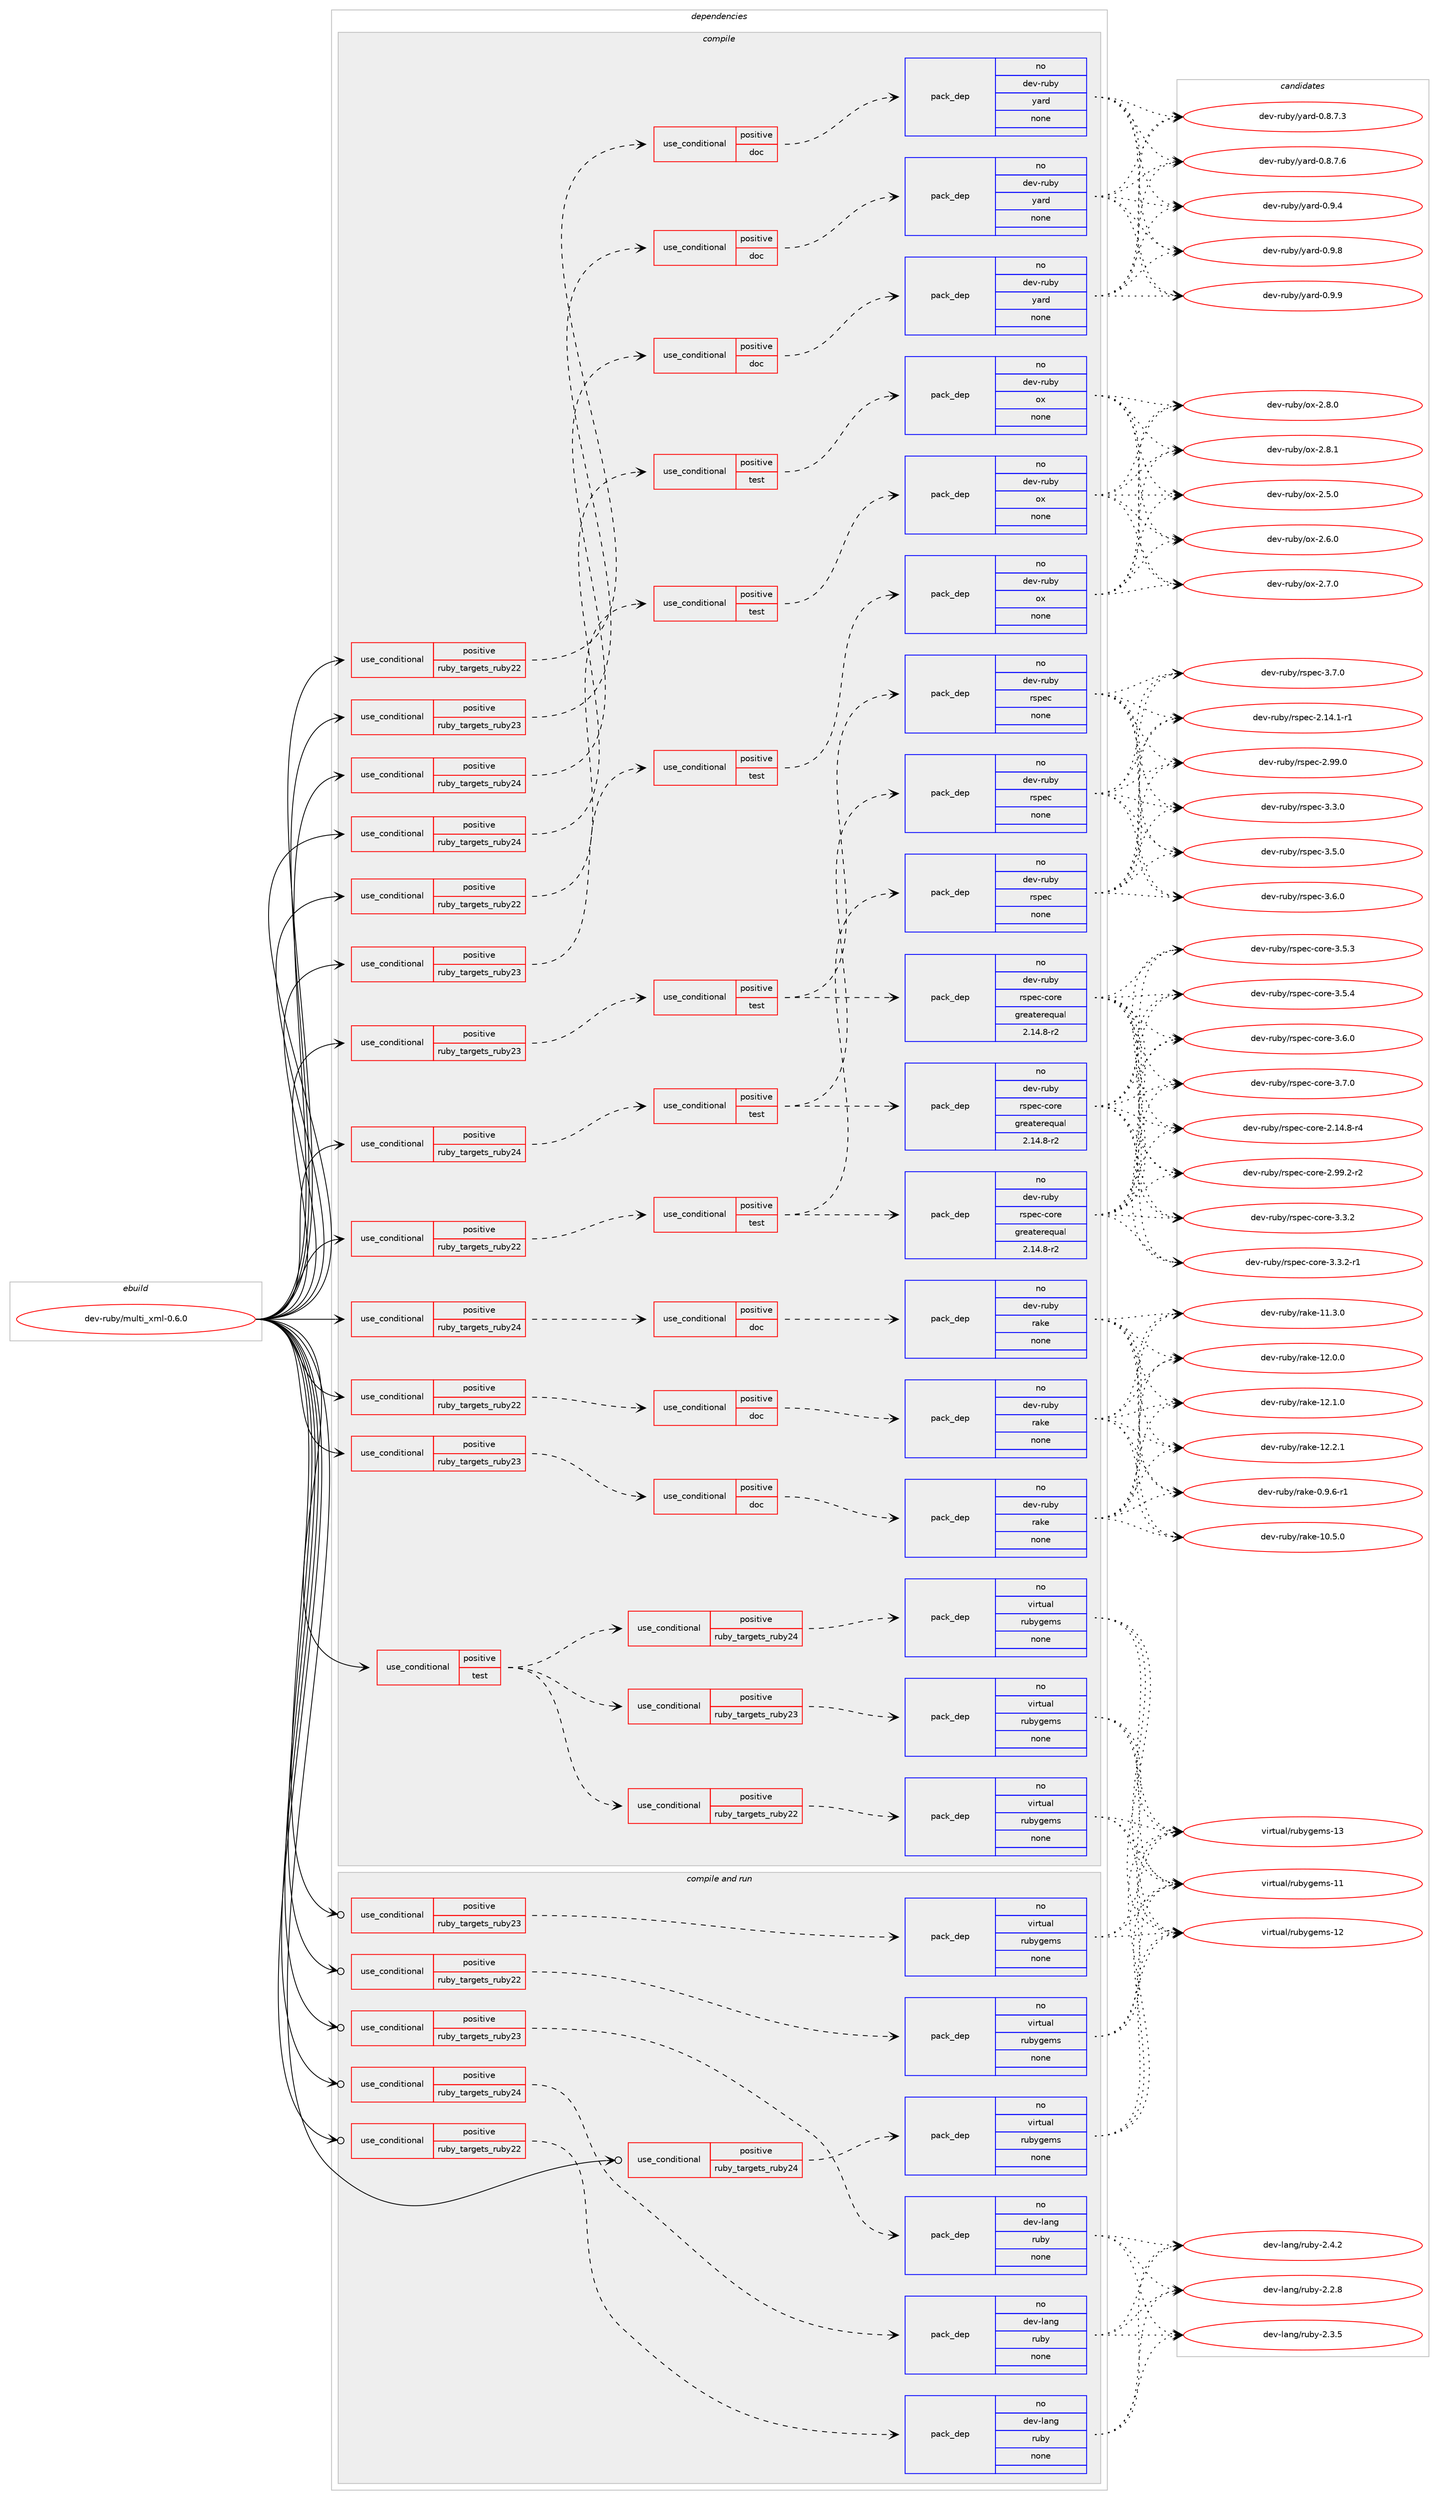 digraph prolog {

# *************
# Graph options
# *************

newrank=true;
concentrate=true;
compound=true;
graph [rankdir=LR,fontname=Helvetica,fontsize=10,ranksep=1.5];#, ranksep=2.5, nodesep=0.2];
edge  [arrowhead=vee];
node  [fontname=Helvetica,fontsize=10];

# **********
# The ebuild
# **********

subgraph cluster_leftcol {
color=gray;
rank=same;
label=<<i>ebuild</i>>;
id [label="dev-ruby/multi_xml-0.6.0", color=red, width=4, href="../dev-ruby/multi_xml-0.6.0.svg"];
}

# ****************
# The dependencies
# ****************

subgraph cluster_midcol {
color=gray;
label=<<i>dependencies</i>>;
subgraph cluster_compile {
fillcolor="#eeeeee";
style=filled;
label=<<i>compile</i>>;
subgraph cond62656 {
dependency249398 [label=<<TABLE BORDER="0" CELLBORDER="1" CELLSPACING="0" CELLPADDING="4"><TR><TD ROWSPAN="3" CELLPADDING="10">use_conditional</TD></TR><TR><TD>positive</TD></TR><TR><TD>ruby_targets_ruby22</TD></TR></TABLE>>, shape=none, color=red];
subgraph cond62657 {
dependency249399 [label=<<TABLE BORDER="0" CELLBORDER="1" CELLSPACING="0" CELLPADDING="4"><TR><TD ROWSPAN="3" CELLPADDING="10">use_conditional</TD></TR><TR><TD>positive</TD></TR><TR><TD>doc</TD></TR></TABLE>>, shape=none, color=red];
subgraph pack182637 {
dependency249400 [label=<<TABLE BORDER="0" CELLBORDER="1" CELLSPACING="0" CELLPADDING="4" WIDTH="220"><TR><TD ROWSPAN="6" CELLPADDING="30">pack_dep</TD></TR><TR><TD WIDTH="110">no</TD></TR><TR><TD>dev-ruby</TD></TR><TR><TD>rake</TD></TR><TR><TD>none</TD></TR><TR><TD></TD></TR></TABLE>>, shape=none, color=blue];
}
dependency249399:e -> dependency249400:w [weight=20,style="dashed",arrowhead="vee"];
}
dependency249398:e -> dependency249399:w [weight=20,style="dashed",arrowhead="vee"];
}
id:e -> dependency249398:w [weight=20,style="solid",arrowhead="vee"];
subgraph cond62658 {
dependency249401 [label=<<TABLE BORDER="0" CELLBORDER="1" CELLSPACING="0" CELLPADDING="4"><TR><TD ROWSPAN="3" CELLPADDING="10">use_conditional</TD></TR><TR><TD>positive</TD></TR><TR><TD>ruby_targets_ruby22</TD></TR></TABLE>>, shape=none, color=red];
subgraph cond62659 {
dependency249402 [label=<<TABLE BORDER="0" CELLBORDER="1" CELLSPACING="0" CELLPADDING="4"><TR><TD ROWSPAN="3" CELLPADDING="10">use_conditional</TD></TR><TR><TD>positive</TD></TR><TR><TD>doc</TD></TR></TABLE>>, shape=none, color=red];
subgraph pack182638 {
dependency249403 [label=<<TABLE BORDER="0" CELLBORDER="1" CELLSPACING="0" CELLPADDING="4" WIDTH="220"><TR><TD ROWSPAN="6" CELLPADDING="30">pack_dep</TD></TR><TR><TD WIDTH="110">no</TD></TR><TR><TD>dev-ruby</TD></TR><TR><TD>yard</TD></TR><TR><TD>none</TD></TR><TR><TD></TD></TR></TABLE>>, shape=none, color=blue];
}
dependency249402:e -> dependency249403:w [weight=20,style="dashed",arrowhead="vee"];
}
dependency249401:e -> dependency249402:w [weight=20,style="dashed",arrowhead="vee"];
}
id:e -> dependency249401:w [weight=20,style="solid",arrowhead="vee"];
subgraph cond62660 {
dependency249404 [label=<<TABLE BORDER="0" CELLBORDER="1" CELLSPACING="0" CELLPADDING="4"><TR><TD ROWSPAN="3" CELLPADDING="10">use_conditional</TD></TR><TR><TD>positive</TD></TR><TR><TD>ruby_targets_ruby22</TD></TR></TABLE>>, shape=none, color=red];
subgraph cond62661 {
dependency249405 [label=<<TABLE BORDER="0" CELLBORDER="1" CELLSPACING="0" CELLPADDING="4"><TR><TD ROWSPAN="3" CELLPADDING="10">use_conditional</TD></TR><TR><TD>positive</TD></TR><TR><TD>test</TD></TR></TABLE>>, shape=none, color=red];
subgraph pack182639 {
dependency249406 [label=<<TABLE BORDER="0" CELLBORDER="1" CELLSPACING="0" CELLPADDING="4" WIDTH="220"><TR><TD ROWSPAN="6" CELLPADDING="30">pack_dep</TD></TR><TR><TD WIDTH="110">no</TD></TR><TR><TD>dev-ruby</TD></TR><TR><TD>ox</TD></TR><TR><TD>none</TD></TR><TR><TD></TD></TR></TABLE>>, shape=none, color=blue];
}
dependency249405:e -> dependency249406:w [weight=20,style="dashed",arrowhead="vee"];
}
dependency249404:e -> dependency249405:w [weight=20,style="dashed",arrowhead="vee"];
}
id:e -> dependency249404:w [weight=20,style="solid",arrowhead="vee"];
subgraph cond62662 {
dependency249407 [label=<<TABLE BORDER="0" CELLBORDER="1" CELLSPACING="0" CELLPADDING="4"><TR><TD ROWSPAN="3" CELLPADDING="10">use_conditional</TD></TR><TR><TD>positive</TD></TR><TR><TD>ruby_targets_ruby22</TD></TR></TABLE>>, shape=none, color=red];
subgraph cond62663 {
dependency249408 [label=<<TABLE BORDER="0" CELLBORDER="1" CELLSPACING="0" CELLPADDING="4"><TR><TD ROWSPAN="3" CELLPADDING="10">use_conditional</TD></TR><TR><TD>positive</TD></TR><TR><TD>test</TD></TR></TABLE>>, shape=none, color=red];
subgraph pack182640 {
dependency249409 [label=<<TABLE BORDER="0" CELLBORDER="1" CELLSPACING="0" CELLPADDING="4" WIDTH="220"><TR><TD ROWSPAN="6" CELLPADDING="30">pack_dep</TD></TR><TR><TD WIDTH="110">no</TD></TR><TR><TD>dev-ruby</TD></TR><TR><TD>rspec</TD></TR><TR><TD>none</TD></TR><TR><TD></TD></TR></TABLE>>, shape=none, color=blue];
}
dependency249408:e -> dependency249409:w [weight=20,style="dashed",arrowhead="vee"];
subgraph pack182641 {
dependency249410 [label=<<TABLE BORDER="0" CELLBORDER="1" CELLSPACING="0" CELLPADDING="4" WIDTH="220"><TR><TD ROWSPAN="6" CELLPADDING="30">pack_dep</TD></TR><TR><TD WIDTH="110">no</TD></TR><TR><TD>dev-ruby</TD></TR><TR><TD>rspec-core</TD></TR><TR><TD>greaterequal</TD></TR><TR><TD>2.14.8-r2</TD></TR></TABLE>>, shape=none, color=blue];
}
dependency249408:e -> dependency249410:w [weight=20,style="dashed",arrowhead="vee"];
}
dependency249407:e -> dependency249408:w [weight=20,style="dashed",arrowhead="vee"];
}
id:e -> dependency249407:w [weight=20,style="solid",arrowhead="vee"];
subgraph cond62664 {
dependency249411 [label=<<TABLE BORDER="0" CELLBORDER="1" CELLSPACING="0" CELLPADDING="4"><TR><TD ROWSPAN="3" CELLPADDING="10">use_conditional</TD></TR><TR><TD>positive</TD></TR><TR><TD>ruby_targets_ruby23</TD></TR></TABLE>>, shape=none, color=red];
subgraph cond62665 {
dependency249412 [label=<<TABLE BORDER="0" CELLBORDER="1" CELLSPACING="0" CELLPADDING="4"><TR><TD ROWSPAN="3" CELLPADDING="10">use_conditional</TD></TR><TR><TD>positive</TD></TR><TR><TD>doc</TD></TR></TABLE>>, shape=none, color=red];
subgraph pack182642 {
dependency249413 [label=<<TABLE BORDER="0" CELLBORDER="1" CELLSPACING="0" CELLPADDING="4" WIDTH="220"><TR><TD ROWSPAN="6" CELLPADDING="30">pack_dep</TD></TR><TR><TD WIDTH="110">no</TD></TR><TR><TD>dev-ruby</TD></TR><TR><TD>rake</TD></TR><TR><TD>none</TD></TR><TR><TD></TD></TR></TABLE>>, shape=none, color=blue];
}
dependency249412:e -> dependency249413:w [weight=20,style="dashed",arrowhead="vee"];
}
dependency249411:e -> dependency249412:w [weight=20,style="dashed",arrowhead="vee"];
}
id:e -> dependency249411:w [weight=20,style="solid",arrowhead="vee"];
subgraph cond62666 {
dependency249414 [label=<<TABLE BORDER="0" CELLBORDER="1" CELLSPACING="0" CELLPADDING="4"><TR><TD ROWSPAN="3" CELLPADDING="10">use_conditional</TD></TR><TR><TD>positive</TD></TR><TR><TD>ruby_targets_ruby23</TD></TR></TABLE>>, shape=none, color=red];
subgraph cond62667 {
dependency249415 [label=<<TABLE BORDER="0" CELLBORDER="1" CELLSPACING="0" CELLPADDING="4"><TR><TD ROWSPAN="3" CELLPADDING="10">use_conditional</TD></TR><TR><TD>positive</TD></TR><TR><TD>doc</TD></TR></TABLE>>, shape=none, color=red];
subgraph pack182643 {
dependency249416 [label=<<TABLE BORDER="0" CELLBORDER="1" CELLSPACING="0" CELLPADDING="4" WIDTH="220"><TR><TD ROWSPAN="6" CELLPADDING="30">pack_dep</TD></TR><TR><TD WIDTH="110">no</TD></TR><TR><TD>dev-ruby</TD></TR><TR><TD>yard</TD></TR><TR><TD>none</TD></TR><TR><TD></TD></TR></TABLE>>, shape=none, color=blue];
}
dependency249415:e -> dependency249416:w [weight=20,style="dashed",arrowhead="vee"];
}
dependency249414:e -> dependency249415:w [weight=20,style="dashed",arrowhead="vee"];
}
id:e -> dependency249414:w [weight=20,style="solid",arrowhead="vee"];
subgraph cond62668 {
dependency249417 [label=<<TABLE BORDER="0" CELLBORDER="1" CELLSPACING="0" CELLPADDING="4"><TR><TD ROWSPAN="3" CELLPADDING="10">use_conditional</TD></TR><TR><TD>positive</TD></TR><TR><TD>ruby_targets_ruby23</TD></TR></TABLE>>, shape=none, color=red];
subgraph cond62669 {
dependency249418 [label=<<TABLE BORDER="0" CELLBORDER="1" CELLSPACING="0" CELLPADDING="4"><TR><TD ROWSPAN="3" CELLPADDING="10">use_conditional</TD></TR><TR><TD>positive</TD></TR><TR><TD>test</TD></TR></TABLE>>, shape=none, color=red];
subgraph pack182644 {
dependency249419 [label=<<TABLE BORDER="0" CELLBORDER="1" CELLSPACING="0" CELLPADDING="4" WIDTH="220"><TR><TD ROWSPAN="6" CELLPADDING="30">pack_dep</TD></TR><TR><TD WIDTH="110">no</TD></TR><TR><TD>dev-ruby</TD></TR><TR><TD>ox</TD></TR><TR><TD>none</TD></TR><TR><TD></TD></TR></TABLE>>, shape=none, color=blue];
}
dependency249418:e -> dependency249419:w [weight=20,style="dashed",arrowhead="vee"];
}
dependency249417:e -> dependency249418:w [weight=20,style="dashed",arrowhead="vee"];
}
id:e -> dependency249417:w [weight=20,style="solid",arrowhead="vee"];
subgraph cond62670 {
dependency249420 [label=<<TABLE BORDER="0" CELLBORDER="1" CELLSPACING="0" CELLPADDING="4"><TR><TD ROWSPAN="3" CELLPADDING="10">use_conditional</TD></TR><TR><TD>positive</TD></TR><TR><TD>ruby_targets_ruby23</TD></TR></TABLE>>, shape=none, color=red];
subgraph cond62671 {
dependency249421 [label=<<TABLE BORDER="0" CELLBORDER="1" CELLSPACING="0" CELLPADDING="4"><TR><TD ROWSPAN="3" CELLPADDING="10">use_conditional</TD></TR><TR><TD>positive</TD></TR><TR><TD>test</TD></TR></TABLE>>, shape=none, color=red];
subgraph pack182645 {
dependency249422 [label=<<TABLE BORDER="0" CELLBORDER="1" CELLSPACING="0" CELLPADDING="4" WIDTH="220"><TR><TD ROWSPAN="6" CELLPADDING="30">pack_dep</TD></TR><TR><TD WIDTH="110">no</TD></TR><TR><TD>dev-ruby</TD></TR><TR><TD>rspec</TD></TR><TR><TD>none</TD></TR><TR><TD></TD></TR></TABLE>>, shape=none, color=blue];
}
dependency249421:e -> dependency249422:w [weight=20,style="dashed",arrowhead="vee"];
subgraph pack182646 {
dependency249423 [label=<<TABLE BORDER="0" CELLBORDER="1" CELLSPACING="0" CELLPADDING="4" WIDTH="220"><TR><TD ROWSPAN="6" CELLPADDING="30">pack_dep</TD></TR><TR><TD WIDTH="110">no</TD></TR><TR><TD>dev-ruby</TD></TR><TR><TD>rspec-core</TD></TR><TR><TD>greaterequal</TD></TR><TR><TD>2.14.8-r2</TD></TR></TABLE>>, shape=none, color=blue];
}
dependency249421:e -> dependency249423:w [weight=20,style="dashed",arrowhead="vee"];
}
dependency249420:e -> dependency249421:w [weight=20,style="dashed",arrowhead="vee"];
}
id:e -> dependency249420:w [weight=20,style="solid",arrowhead="vee"];
subgraph cond62672 {
dependency249424 [label=<<TABLE BORDER="0" CELLBORDER="1" CELLSPACING="0" CELLPADDING="4"><TR><TD ROWSPAN="3" CELLPADDING="10">use_conditional</TD></TR><TR><TD>positive</TD></TR><TR><TD>ruby_targets_ruby24</TD></TR></TABLE>>, shape=none, color=red];
subgraph cond62673 {
dependency249425 [label=<<TABLE BORDER="0" CELLBORDER="1" CELLSPACING="0" CELLPADDING="4"><TR><TD ROWSPAN="3" CELLPADDING="10">use_conditional</TD></TR><TR><TD>positive</TD></TR><TR><TD>doc</TD></TR></TABLE>>, shape=none, color=red];
subgraph pack182647 {
dependency249426 [label=<<TABLE BORDER="0" CELLBORDER="1" CELLSPACING="0" CELLPADDING="4" WIDTH="220"><TR><TD ROWSPAN="6" CELLPADDING="30">pack_dep</TD></TR><TR><TD WIDTH="110">no</TD></TR><TR><TD>dev-ruby</TD></TR><TR><TD>rake</TD></TR><TR><TD>none</TD></TR><TR><TD></TD></TR></TABLE>>, shape=none, color=blue];
}
dependency249425:e -> dependency249426:w [weight=20,style="dashed",arrowhead="vee"];
}
dependency249424:e -> dependency249425:w [weight=20,style="dashed",arrowhead="vee"];
}
id:e -> dependency249424:w [weight=20,style="solid",arrowhead="vee"];
subgraph cond62674 {
dependency249427 [label=<<TABLE BORDER="0" CELLBORDER="1" CELLSPACING="0" CELLPADDING="4"><TR><TD ROWSPAN="3" CELLPADDING="10">use_conditional</TD></TR><TR><TD>positive</TD></TR><TR><TD>ruby_targets_ruby24</TD></TR></TABLE>>, shape=none, color=red];
subgraph cond62675 {
dependency249428 [label=<<TABLE BORDER="0" CELLBORDER="1" CELLSPACING="0" CELLPADDING="4"><TR><TD ROWSPAN="3" CELLPADDING="10">use_conditional</TD></TR><TR><TD>positive</TD></TR><TR><TD>doc</TD></TR></TABLE>>, shape=none, color=red];
subgraph pack182648 {
dependency249429 [label=<<TABLE BORDER="0" CELLBORDER="1" CELLSPACING="0" CELLPADDING="4" WIDTH="220"><TR><TD ROWSPAN="6" CELLPADDING="30">pack_dep</TD></TR><TR><TD WIDTH="110">no</TD></TR><TR><TD>dev-ruby</TD></TR><TR><TD>yard</TD></TR><TR><TD>none</TD></TR><TR><TD></TD></TR></TABLE>>, shape=none, color=blue];
}
dependency249428:e -> dependency249429:w [weight=20,style="dashed",arrowhead="vee"];
}
dependency249427:e -> dependency249428:w [weight=20,style="dashed",arrowhead="vee"];
}
id:e -> dependency249427:w [weight=20,style="solid",arrowhead="vee"];
subgraph cond62676 {
dependency249430 [label=<<TABLE BORDER="0" CELLBORDER="1" CELLSPACING="0" CELLPADDING="4"><TR><TD ROWSPAN="3" CELLPADDING="10">use_conditional</TD></TR><TR><TD>positive</TD></TR><TR><TD>ruby_targets_ruby24</TD></TR></TABLE>>, shape=none, color=red];
subgraph cond62677 {
dependency249431 [label=<<TABLE BORDER="0" CELLBORDER="1" CELLSPACING="0" CELLPADDING="4"><TR><TD ROWSPAN="3" CELLPADDING="10">use_conditional</TD></TR><TR><TD>positive</TD></TR><TR><TD>test</TD></TR></TABLE>>, shape=none, color=red];
subgraph pack182649 {
dependency249432 [label=<<TABLE BORDER="0" CELLBORDER="1" CELLSPACING="0" CELLPADDING="4" WIDTH="220"><TR><TD ROWSPAN="6" CELLPADDING="30">pack_dep</TD></TR><TR><TD WIDTH="110">no</TD></TR><TR><TD>dev-ruby</TD></TR><TR><TD>ox</TD></TR><TR><TD>none</TD></TR><TR><TD></TD></TR></TABLE>>, shape=none, color=blue];
}
dependency249431:e -> dependency249432:w [weight=20,style="dashed",arrowhead="vee"];
}
dependency249430:e -> dependency249431:w [weight=20,style="dashed",arrowhead="vee"];
}
id:e -> dependency249430:w [weight=20,style="solid",arrowhead="vee"];
subgraph cond62678 {
dependency249433 [label=<<TABLE BORDER="0" CELLBORDER="1" CELLSPACING="0" CELLPADDING="4"><TR><TD ROWSPAN="3" CELLPADDING="10">use_conditional</TD></TR><TR><TD>positive</TD></TR><TR><TD>ruby_targets_ruby24</TD></TR></TABLE>>, shape=none, color=red];
subgraph cond62679 {
dependency249434 [label=<<TABLE BORDER="0" CELLBORDER="1" CELLSPACING="0" CELLPADDING="4"><TR><TD ROWSPAN="3" CELLPADDING="10">use_conditional</TD></TR><TR><TD>positive</TD></TR><TR><TD>test</TD></TR></TABLE>>, shape=none, color=red];
subgraph pack182650 {
dependency249435 [label=<<TABLE BORDER="0" CELLBORDER="1" CELLSPACING="0" CELLPADDING="4" WIDTH="220"><TR><TD ROWSPAN="6" CELLPADDING="30">pack_dep</TD></TR><TR><TD WIDTH="110">no</TD></TR><TR><TD>dev-ruby</TD></TR><TR><TD>rspec</TD></TR><TR><TD>none</TD></TR><TR><TD></TD></TR></TABLE>>, shape=none, color=blue];
}
dependency249434:e -> dependency249435:w [weight=20,style="dashed",arrowhead="vee"];
subgraph pack182651 {
dependency249436 [label=<<TABLE BORDER="0" CELLBORDER="1" CELLSPACING="0" CELLPADDING="4" WIDTH="220"><TR><TD ROWSPAN="6" CELLPADDING="30">pack_dep</TD></TR><TR><TD WIDTH="110">no</TD></TR><TR><TD>dev-ruby</TD></TR><TR><TD>rspec-core</TD></TR><TR><TD>greaterequal</TD></TR><TR><TD>2.14.8-r2</TD></TR></TABLE>>, shape=none, color=blue];
}
dependency249434:e -> dependency249436:w [weight=20,style="dashed",arrowhead="vee"];
}
dependency249433:e -> dependency249434:w [weight=20,style="dashed",arrowhead="vee"];
}
id:e -> dependency249433:w [weight=20,style="solid",arrowhead="vee"];
subgraph cond62680 {
dependency249437 [label=<<TABLE BORDER="0" CELLBORDER="1" CELLSPACING="0" CELLPADDING="4"><TR><TD ROWSPAN="3" CELLPADDING="10">use_conditional</TD></TR><TR><TD>positive</TD></TR><TR><TD>test</TD></TR></TABLE>>, shape=none, color=red];
subgraph cond62681 {
dependency249438 [label=<<TABLE BORDER="0" CELLBORDER="1" CELLSPACING="0" CELLPADDING="4"><TR><TD ROWSPAN="3" CELLPADDING="10">use_conditional</TD></TR><TR><TD>positive</TD></TR><TR><TD>ruby_targets_ruby22</TD></TR></TABLE>>, shape=none, color=red];
subgraph pack182652 {
dependency249439 [label=<<TABLE BORDER="0" CELLBORDER="1" CELLSPACING="0" CELLPADDING="4" WIDTH="220"><TR><TD ROWSPAN="6" CELLPADDING="30">pack_dep</TD></TR><TR><TD WIDTH="110">no</TD></TR><TR><TD>virtual</TD></TR><TR><TD>rubygems</TD></TR><TR><TD>none</TD></TR><TR><TD></TD></TR></TABLE>>, shape=none, color=blue];
}
dependency249438:e -> dependency249439:w [weight=20,style="dashed",arrowhead="vee"];
}
dependency249437:e -> dependency249438:w [weight=20,style="dashed",arrowhead="vee"];
subgraph cond62682 {
dependency249440 [label=<<TABLE BORDER="0" CELLBORDER="1" CELLSPACING="0" CELLPADDING="4"><TR><TD ROWSPAN="3" CELLPADDING="10">use_conditional</TD></TR><TR><TD>positive</TD></TR><TR><TD>ruby_targets_ruby23</TD></TR></TABLE>>, shape=none, color=red];
subgraph pack182653 {
dependency249441 [label=<<TABLE BORDER="0" CELLBORDER="1" CELLSPACING="0" CELLPADDING="4" WIDTH="220"><TR><TD ROWSPAN="6" CELLPADDING="30">pack_dep</TD></TR><TR><TD WIDTH="110">no</TD></TR><TR><TD>virtual</TD></TR><TR><TD>rubygems</TD></TR><TR><TD>none</TD></TR><TR><TD></TD></TR></TABLE>>, shape=none, color=blue];
}
dependency249440:e -> dependency249441:w [weight=20,style="dashed",arrowhead="vee"];
}
dependency249437:e -> dependency249440:w [weight=20,style="dashed",arrowhead="vee"];
subgraph cond62683 {
dependency249442 [label=<<TABLE BORDER="0" CELLBORDER="1" CELLSPACING="0" CELLPADDING="4"><TR><TD ROWSPAN="3" CELLPADDING="10">use_conditional</TD></TR><TR><TD>positive</TD></TR><TR><TD>ruby_targets_ruby24</TD></TR></TABLE>>, shape=none, color=red];
subgraph pack182654 {
dependency249443 [label=<<TABLE BORDER="0" CELLBORDER="1" CELLSPACING="0" CELLPADDING="4" WIDTH="220"><TR><TD ROWSPAN="6" CELLPADDING="30">pack_dep</TD></TR><TR><TD WIDTH="110">no</TD></TR><TR><TD>virtual</TD></TR><TR><TD>rubygems</TD></TR><TR><TD>none</TD></TR><TR><TD></TD></TR></TABLE>>, shape=none, color=blue];
}
dependency249442:e -> dependency249443:w [weight=20,style="dashed",arrowhead="vee"];
}
dependency249437:e -> dependency249442:w [weight=20,style="dashed",arrowhead="vee"];
}
id:e -> dependency249437:w [weight=20,style="solid",arrowhead="vee"];
}
subgraph cluster_compileandrun {
fillcolor="#eeeeee";
style=filled;
label=<<i>compile and run</i>>;
subgraph cond62684 {
dependency249444 [label=<<TABLE BORDER="0" CELLBORDER="1" CELLSPACING="0" CELLPADDING="4"><TR><TD ROWSPAN="3" CELLPADDING="10">use_conditional</TD></TR><TR><TD>positive</TD></TR><TR><TD>ruby_targets_ruby22</TD></TR></TABLE>>, shape=none, color=red];
subgraph pack182655 {
dependency249445 [label=<<TABLE BORDER="0" CELLBORDER="1" CELLSPACING="0" CELLPADDING="4" WIDTH="220"><TR><TD ROWSPAN="6" CELLPADDING="30">pack_dep</TD></TR><TR><TD WIDTH="110">no</TD></TR><TR><TD>dev-lang</TD></TR><TR><TD>ruby</TD></TR><TR><TD>none</TD></TR><TR><TD></TD></TR></TABLE>>, shape=none, color=blue];
}
dependency249444:e -> dependency249445:w [weight=20,style="dashed",arrowhead="vee"];
}
id:e -> dependency249444:w [weight=20,style="solid",arrowhead="odotvee"];
subgraph cond62685 {
dependency249446 [label=<<TABLE BORDER="0" CELLBORDER="1" CELLSPACING="0" CELLPADDING="4"><TR><TD ROWSPAN="3" CELLPADDING="10">use_conditional</TD></TR><TR><TD>positive</TD></TR><TR><TD>ruby_targets_ruby22</TD></TR></TABLE>>, shape=none, color=red];
subgraph pack182656 {
dependency249447 [label=<<TABLE BORDER="0" CELLBORDER="1" CELLSPACING="0" CELLPADDING="4" WIDTH="220"><TR><TD ROWSPAN="6" CELLPADDING="30">pack_dep</TD></TR><TR><TD WIDTH="110">no</TD></TR><TR><TD>virtual</TD></TR><TR><TD>rubygems</TD></TR><TR><TD>none</TD></TR><TR><TD></TD></TR></TABLE>>, shape=none, color=blue];
}
dependency249446:e -> dependency249447:w [weight=20,style="dashed",arrowhead="vee"];
}
id:e -> dependency249446:w [weight=20,style="solid",arrowhead="odotvee"];
subgraph cond62686 {
dependency249448 [label=<<TABLE BORDER="0" CELLBORDER="1" CELLSPACING="0" CELLPADDING="4"><TR><TD ROWSPAN="3" CELLPADDING="10">use_conditional</TD></TR><TR><TD>positive</TD></TR><TR><TD>ruby_targets_ruby23</TD></TR></TABLE>>, shape=none, color=red];
subgraph pack182657 {
dependency249449 [label=<<TABLE BORDER="0" CELLBORDER="1" CELLSPACING="0" CELLPADDING="4" WIDTH="220"><TR><TD ROWSPAN="6" CELLPADDING="30">pack_dep</TD></TR><TR><TD WIDTH="110">no</TD></TR><TR><TD>dev-lang</TD></TR><TR><TD>ruby</TD></TR><TR><TD>none</TD></TR><TR><TD></TD></TR></TABLE>>, shape=none, color=blue];
}
dependency249448:e -> dependency249449:w [weight=20,style="dashed",arrowhead="vee"];
}
id:e -> dependency249448:w [weight=20,style="solid",arrowhead="odotvee"];
subgraph cond62687 {
dependency249450 [label=<<TABLE BORDER="0" CELLBORDER="1" CELLSPACING="0" CELLPADDING="4"><TR><TD ROWSPAN="3" CELLPADDING="10">use_conditional</TD></TR><TR><TD>positive</TD></TR><TR><TD>ruby_targets_ruby23</TD></TR></TABLE>>, shape=none, color=red];
subgraph pack182658 {
dependency249451 [label=<<TABLE BORDER="0" CELLBORDER="1" CELLSPACING="0" CELLPADDING="4" WIDTH="220"><TR><TD ROWSPAN="6" CELLPADDING="30">pack_dep</TD></TR><TR><TD WIDTH="110">no</TD></TR><TR><TD>virtual</TD></TR><TR><TD>rubygems</TD></TR><TR><TD>none</TD></TR><TR><TD></TD></TR></TABLE>>, shape=none, color=blue];
}
dependency249450:e -> dependency249451:w [weight=20,style="dashed",arrowhead="vee"];
}
id:e -> dependency249450:w [weight=20,style="solid",arrowhead="odotvee"];
subgraph cond62688 {
dependency249452 [label=<<TABLE BORDER="0" CELLBORDER="1" CELLSPACING="0" CELLPADDING="4"><TR><TD ROWSPAN="3" CELLPADDING="10">use_conditional</TD></TR><TR><TD>positive</TD></TR><TR><TD>ruby_targets_ruby24</TD></TR></TABLE>>, shape=none, color=red];
subgraph pack182659 {
dependency249453 [label=<<TABLE BORDER="0" CELLBORDER="1" CELLSPACING="0" CELLPADDING="4" WIDTH="220"><TR><TD ROWSPAN="6" CELLPADDING="30">pack_dep</TD></TR><TR><TD WIDTH="110">no</TD></TR><TR><TD>dev-lang</TD></TR><TR><TD>ruby</TD></TR><TR><TD>none</TD></TR><TR><TD></TD></TR></TABLE>>, shape=none, color=blue];
}
dependency249452:e -> dependency249453:w [weight=20,style="dashed",arrowhead="vee"];
}
id:e -> dependency249452:w [weight=20,style="solid",arrowhead="odotvee"];
subgraph cond62689 {
dependency249454 [label=<<TABLE BORDER="0" CELLBORDER="1" CELLSPACING="0" CELLPADDING="4"><TR><TD ROWSPAN="3" CELLPADDING="10">use_conditional</TD></TR><TR><TD>positive</TD></TR><TR><TD>ruby_targets_ruby24</TD></TR></TABLE>>, shape=none, color=red];
subgraph pack182660 {
dependency249455 [label=<<TABLE BORDER="0" CELLBORDER="1" CELLSPACING="0" CELLPADDING="4" WIDTH="220"><TR><TD ROWSPAN="6" CELLPADDING="30">pack_dep</TD></TR><TR><TD WIDTH="110">no</TD></TR><TR><TD>virtual</TD></TR><TR><TD>rubygems</TD></TR><TR><TD>none</TD></TR><TR><TD></TD></TR></TABLE>>, shape=none, color=blue];
}
dependency249454:e -> dependency249455:w [weight=20,style="dashed",arrowhead="vee"];
}
id:e -> dependency249454:w [weight=20,style="solid",arrowhead="odotvee"];
}
subgraph cluster_run {
fillcolor="#eeeeee";
style=filled;
label=<<i>run</i>>;
}
}

# **************
# The candidates
# **************

subgraph cluster_choices {
rank=same;
color=gray;
label=<<i>candidates</i>>;

subgraph choice182637 {
color=black;
nodesep=1;
choice100101118451141179812147114971071014548465746544511449 [label="dev-ruby/rake-0.9.6-r1", color=red, width=4,href="../dev-ruby/rake-0.9.6-r1.svg"];
choice1001011184511411798121471149710710145494846534648 [label="dev-ruby/rake-10.5.0", color=red, width=4,href="../dev-ruby/rake-10.5.0.svg"];
choice1001011184511411798121471149710710145494946514648 [label="dev-ruby/rake-11.3.0", color=red, width=4,href="../dev-ruby/rake-11.3.0.svg"];
choice1001011184511411798121471149710710145495046484648 [label="dev-ruby/rake-12.0.0", color=red, width=4,href="../dev-ruby/rake-12.0.0.svg"];
choice1001011184511411798121471149710710145495046494648 [label="dev-ruby/rake-12.1.0", color=red, width=4,href="../dev-ruby/rake-12.1.0.svg"];
choice1001011184511411798121471149710710145495046504649 [label="dev-ruby/rake-12.2.1", color=red, width=4,href="../dev-ruby/rake-12.2.1.svg"];
dependency249400:e -> choice100101118451141179812147114971071014548465746544511449:w [style=dotted,weight="100"];
dependency249400:e -> choice1001011184511411798121471149710710145494846534648:w [style=dotted,weight="100"];
dependency249400:e -> choice1001011184511411798121471149710710145494946514648:w [style=dotted,weight="100"];
dependency249400:e -> choice1001011184511411798121471149710710145495046484648:w [style=dotted,weight="100"];
dependency249400:e -> choice1001011184511411798121471149710710145495046494648:w [style=dotted,weight="100"];
dependency249400:e -> choice1001011184511411798121471149710710145495046504649:w [style=dotted,weight="100"];
}
subgraph choice182638 {
color=black;
nodesep=1;
choice100101118451141179812147121971141004548465646554651 [label="dev-ruby/yard-0.8.7.3", color=red, width=4,href="../dev-ruby/yard-0.8.7.3.svg"];
choice100101118451141179812147121971141004548465646554654 [label="dev-ruby/yard-0.8.7.6", color=red, width=4,href="../dev-ruby/yard-0.8.7.6.svg"];
choice10010111845114117981214712197114100454846574652 [label="dev-ruby/yard-0.9.4", color=red, width=4,href="../dev-ruby/yard-0.9.4.svg"];
choice10010111845114117981214712197114100454846574656 [label="dev-ruby/yard-0.9.8", color=red, width=4,href="../dev-ruby/yard-0.9.8.svg"];
choice10010111845114117981214712197114100454846574657 [label="dev-ruby/yard-0.9.9", color=red, width=4,href="../dev-ruby/yard-0.9.9.svg"];
dependency249403:e -> choice100101118451141179812147121971141004548465646554651:w [style=dotted,weight="100"];
dependency249403:e -> choice100101118451141179812147121971141004548465646554654:w [style=dotted,weight="100"];
dependency249403:e -> choice10010111845114117981214712197114100454846574652:w [style=dotted,weight="100"];
dependency249403:e -> choice10010111845114117981214712197114100454846574656:w [style=dotted,weight="100"];
dependency249403:e -> choice10010111845114117981214712197114100454846574657:w [style=dotted,weight="100"];
}
subgraph choice182639 {
color=black;
nodesep=1;
choice100101118451141179812147111120455046534648 [label="dev-ruby/ox-2.5.0", color=red, width=4,href="../dev-ruby/ox-2.5.0.svg"];
choice100101118451141179812147111120455046544648 [label="dev-ruby/ox-2.6.0", color=red, width=4,href="../dev-ruby/ox-2.6.0.svg"];
choice100101118451141179812147111120455046554648 [label="dev-ruby/ox-2.7.0", color=red, width=4,href="../dev-ruby/ox-2.7.0.svg"];
choice100101118451141179812147111120455046564648 [label="dev-ruby/ox-2.8.0", color=red, width=4,href="../dev-ruby/ox-2.8.0.svg"];
choice100101118451141179812147111120455046564649 [label="dev-ruby/ox-2.8.1", color=red, width=4,href="../dev-ruby/ox-2.8.1.svg"];
dependency249406:e -> choice100101118451141179812147111120455046534648:w [style=dotted,weight="100"];
dependency249406:e -> choice100101118451141179812147111120455046544648:w [style=dotted,weight="100"];
dependency249406:e -> choice100101118451141179812147111120455046554648:w [style=dotted,weight="100"];
dependency249406:e -> choice100101118451141179812147111120455046564648:w [style=dotted,weight="100"];
dependency249406:e -> choice100101118451141179812147111120455046564649:w [style=dotted,weight="100"];
}
subgraph choice182640 {
color=black;
nodesep=1;
choice10010111845114117981214711411511210199455046495246494511449 [label="dev-ruby/rspec-2.14.1-r1", color=red, width=4,href="../dev-ruby/rspec-2.14.1-r1.svg"];
choice1001011184511411798121471141151121019945504657574648 [label="dev-ruby/rspec-2.99.0", color=red, width=4,href="../dev-ruby/rspec-2.99.0.svg"];
choice10010111845114117981214711411511210199455146514648 [label="dev-ruby/rspec-3.3.0", color=red, width=4,href="../dev-ruby/rspec-3.3.0.svg"];
choice10010111845114117981214711411511210199455146534648 [label="dev-ruby/rspec-3.5.0", color=red, width=4,href="../dev-ruby/rspec-3.5.0.svg"];
choice10010111845114117981214711411511210199455146544648 [label="dev-ruby/rspec-3.6.0", color=red, width=4,href="../dev-ruby/rspec-3.6.0.svg"];
choice10010111845114117981214711411511210199455146554648 [label="dev-ruby/rspec-3.7.0", color=red, width=4,href="../dev-ruby/rspec-3.7.0.svg"];
dependency249409:e -> choice10010111845114117981214711411511210199455046495246494511449:w [style=dotted,weight="100"];
dependency249409:e -> choice1001011184511411798121471141151121019945504657574648:w [style=dotted,weight="100"];
dependency249409:e -> choice10010111845114117981214711411511210199455146514648:w [style=dotted,weight="100"];
dependency249409:e -> choice10010111845114117981214711411511210199455146534648:w [style=dotted,weight="100"];
dependency249409:e -> choice10010111845114117981214711411511210199455146544648:w [style=dotted,weight="100"];
dependency249409:e -> choice10010111845114117981214711411511210199455146554648:w [style=dotted,weight="100"];
}
subgraph choice182641 {
color=black;
nodesep=1;
choice100101118451141179812147114115112101994599111114101455046495246564511452 [label="dev-ruby/rspec-core-2.14.8-r4", color=red, width=4,href="../dev-ruby/rspec-core-2.14.8-r4.svg"];
choice100101118451141179812147114115112101994599111114101455046575746504511450 [label="dev-ruby/rspec-core-2.99.2-r2", color=red, width=4,href="../dev-ruby/rspec-core-2.99.2-r2.svg"];
choice100101118451141179812147114115112101994599111114101455146514650 [label="dev-ruby/rspec-core-3.3.2", color=red, width=4,href="../dev-ruby/rspec-core-3.3.2.svg"];
choice1001011184511411798121471141151121019945991111141014551465146504511449 [label="dev-ruby/rspec-core-3.3.2-r1", color=red, width=4,href="../dev-ruby/rspec-core-3.3.2-r1.svg"];
choice100101118451141179812147114115112101994599111114101455146534651 [label="dev-ruby/rspec-core-3.5.3", color=red, width=4,href="../dev-ruby/rspec-core-3.5.3.svg"];
choice100101118451141179812147114115112101994599111114101455146534652 [label="dev-ruby/rspec-core-3.5.4", color=red, width=4,href="../dev-ruby/rspec-core-3.5.4.svg"];
choice100101118451141179812147114115112101994599111114101455146544648 [label="dev-ruby/rspec-core-3.6.0", color=red, width=4,href="../dev-ruby/rspec-core-3.6.0.svg"];
choice100101118451141179812147114115112101994599111114101455146554648 [label="dev-ruby/rspec-core-3.7.0", color=red, width=4,href="../dev-ruby/rspec-core-3.7.0.svg"];
dependency249410:e -> choice100101118451141179812147114115112101994599111114101455046495246564511452:w [style=dotted,weight="100"];
dependency249410:e -> choice100101118451141179812147114115112101994599111114101455046575746504511450:w [style=dotted,weight="100"];
dependency249410:e -> choice100101118451141179812147114115112101994599111114101455146514650:w [style=dotted,weight="100"];
dependency249410:e -> choice1001011184511411798121471141151121019945991111141014551465146504511449:w [style=dotted,weight="100"];
dependency249410:e -> choice100101118451141179812147114115112101994599111114101455146534651:w [style=dotted,weight="100"];
dependency249410:e -> choice100101118451141179812147114115112101994599111114101455146534652:w [style=dotted,weight="100"];
dependency249410:e -> choice100101118451141179812147114115112101994599111114101455146544648:w [style=dotted,weight="100"];
dependency249410:e -> choice100101118451141179812147114115112101994599111114101455146554648:w [style=dotted,weight="100"];
}
subgraph choice182642 {
color=black;
nodesep=1;
choice100101118451141179812147114971071014548465746544511449 [label="dev-ruby/rake-0.9.6-r1", color=red, width=4,href="../dev-ruby/rake-0.9.6-r1.svg"];
choice1001011184511411798121471149710710145494846534648 [label="dev-ruby/rake-10.5.0", color=red, width=4,href="../dev-ruby/rake-10.5.0.svg"];
choice1001011184511411798121471149710710145494946514648 [label="dev-ruby/rake-11.3.0", color=red, width=4,href="../dev-ruby/rake-11.3.0.svg"];
choice1001011184511411798121471149710710145495046484648 [label="dev-ruby/rake-12.0.0", color=red, width=4,href="../dev-ruby/rake-12.0.0.svg"];
choice1001011184511411798121471149710710145495046494648 [label="dev-ruby/rake-12.1.0", color=red, width=4,href="../dev-ruby/rake-12.1.0.svg"];
choice1001011184511411798121471149710710145495046504649 [label="dev-ruby/rake-12.2.1", color=red, width=4,href="../dev-ruby/rake-12.2.1.svg"];
dependency249413:e -> choice100101118451141179812147114971071014548465746544511449:w [style=dotted,weight="100"];
dependency249413:e -> choice1001011184511411798121471149710710145494846534648:w [style=dotted,weight="100"];
dependency249413:e -> choice1001011184511411798121471149710710145494946514648:w [style=dotted,weight="100"];
dependency249413:e -> choice1001011184511411798121471149710710145495046484648:w [style=dotted,weight="100"];
dependency249413:e -> choice1001011184511411798121471149710710145495046494648:w [style=dotted,weight="100"];
dependency249413:e -> choice1001011184511411798121471149710710145495046504649:w [style=dotted,weight="100"];
}
subgraph choice182643 {
color=black;
nodesep=1;
choice100101118451141179812147121971141004548465646554651 [label="dev-ruby/yard-0.8.7.3", color=red, width=4,href="../dev-ruby/yard-0.8.7.3.svg"];
choice100101118451141179812147121971141004548465646554654 [label="dev-ruby/yard-0.8.7.6", color=red, width=4,href="../dev-ruby/yard-0.8.7.6.svg"];
choice10010111845114117981214712197114100454846574652 [label="dev-ruby/yard-0.9.4", color=red, width=4,href="../dev-ruby/yard-0.9.4.svg"];
choice10010111845114117981214712197114100454846574656 [label="dev-ruby/yard-0.9.8", color=red, width=4,href="../dev-ruby/yard-0.9.8.svg"];
choice10010111845114117981214712197114100454846574657 [label="dev-ruby/yard-0.9.9", color=red, width=4,href="../dev-ruby/yard-0.9.9.svg"];
dependency249416:e -> choice100101118451141179812147121971141004548465646554651:w [style=dotted,weight="100"];
dependency249416:e -> choice100101118451141179812147121971141004548465646554654:w [style=dotted,weight="100"];
dependency249416:e -> choice10010111845114117981214712197114100454846574652:w [style=dotted,weight="100"];
dependency249416:e -> choice10010111845114117981214712197114100454846574656:w [style=dotted,weight="100"];
dependency249416:e -> choice10010111845114117981214712197114100454846574657:w [style=dotted,weight="100"];
}
subgraph choice182644 {
color=black;
nodesep=1;
choice100101118451141179812147111120455046534648 [label="dev-ruby/ox-2.5.0", color=red, width=4,href="../dev-ruby/ox-2.5.0.svg"];
choice100101118451141179812147111120455046544648 [label="dev-ruby/ox-2.6.0", color=red, width=4,href="../dev-ruby/ox-2.6.0.svg"];
choice100101118451141179812147111120455046554648 [label="dev-ruby/ox-2.7.0", color=red, width=4,href="../dev-ruby/ox-2.7.0.svg"];
choice100101118451141179812147111120455046564648 [label="dev-ruby/ox-2.8.0", color=red, width=4,href="../dev-ruby/ox-2.8.0.svg"];
choice100101118451141179812147111120455046564649 [label="dev-ruby/ox-2.8.1", color=red, width=4,href="../dev-ruby/ox-2.8.1.svg"];
dependency249419:e -> choice100101118451141179812147111120455046534648:w [style=dotted,weight="100"];
dependency249419:e -> choice100101118451141179812147111120455046544648:w [style=dotted,weight="100"];
dependency249419:e -> choice100101118451141179812147111120455046554648:w [style=dotted,weight="100"];
dependency249419:e -> choice100101118451141179812147111120455046564648:w [style=dotted,weight="100"];
dependency249419:e -> choice100101118451141179812147111120455046564649:w [style=dotted,weight="100"];
}
subgraph choice182645 {
color=black;
nodesep=1;
choice10010111845114117981214711411511210199455046495246494511449 [label="dev-ruby/rspec-2.14.1-r1", color=red, width=4,href="../dev-ruby/rspec-2.14.1-r1.svg"];
choice1001011184511411798121471141151121019945504657574648 [label="dev-ruby/rspec-2.99.0", color=red, width=4,href="../dev-ruby/rspec-2.99.0.svg"];
choice10010111845114117981214711411511210199455146514648 [label="dev-ruby/rspec-3.3.0", color=red, width=4,href="../dev-ruby/rspec-3.3.0.svg"];
choice10010111845114117981214711411511210199455146534648 [label="dev-ruby/rspec-3.5.0", color=red, width=4,href="../dev-ruby/rspec-3.5.0.svg"];
choice10010111845114117981214711411511210199455146544648 [label="dev-ruby/rspec-3.6.0", color=red, width=4,href="../dev-ruby/rspec-3.6.0.svg"];
choice10010111845114117981214711411511210199455146554648 [label="dev-ruby/rspec-3.7.0", color=red, width=4,href="../dev-ruby/rspec-3.7.0.svg"];
dependency249422:e -> choice10010111845114117981214711411511210199455046495246494511449:w [style=dotted,weight="100"];
dependency249422:e -> choice1001011184511411798121471141151121019945504657574648:w [style=dotted,weight="100"];
dependency249422:e -> choice10010111845114117981214711411511210199455146514648:w [style=dotted,weight="100"];
dependency249422:e -> choice10010111845114117981214711411511210199455146534648:w [style=dotted,weight="100"];
dependency249422:e -> choice10010111845114117981214711411511210199455146544648:w [style=dotted,weight="100"];
dependency249422:e -> choice10010111845114117981214711411511210199455146554648:w [style=dotted,weight="100"];
}
subgraph choice182646 {
color=black;
nodesep=1;
choice100101118451141179812147114115112101994599111114101455046495246564511452 [label="dev-ruby/rspec-core-2.14.8-r4", color=red, width=4,href="../dev-ruby/rspec-core-2.14.8-r4.svg"];
choice100101118451141179812147114115112101994599111114101455046575746504511450 [label="dev-ruby/rspec-core-2.99.2-r2", color=red, width=4,href="../dev-ruby/rspec-core-2.99.2-r2.svg"];
choice100101118451141179812147114115112101994599111114101455146514650 [label="dev-ruby/rspec-core-3.3.2", color=red, width=4,href="../dev-ruby/rspec-core-3.3.2.svg"];
choice1001011184511411798121471141151121019945991111141014551465146504511449 [label="dev-ruby/rspec-core-3.3.2-r1", color=red, width=4,href="../dev-ruby/rspec-core-3.3.2-r1.svg"];
choice100101118451141179812147114115112101994599111114101455146534651 [label="dev-ruby/rspec-core-3.5.3", color=red, width=4,href="../dev-ruby/rspec-core-3.5.3.svg"];
choice100101118451141179812147114115112101994599111114101455146534652 [label="dev-ruby/rspec-core-3.5.4", color=red, width=4,href="../dev-ruby/rspec-core-3.5.4.svg"];
choice100101118451141179812147114115112101994599111114101455146544648 [label="dev-ruby/rspec-core-3.6.0", color=red, width=4,href="../dev-ruby/rspec-core-3.6.0.svg"];
choice100101118451141179812147114115112101994599111114101455146554648 [label="dev-ruby/rspec-core-3.7.0", color=red, width=4,href="../dev-ruby/rspec-core-3.7.0.svg"];
dependency249423:e -> choice100101118451141179812147114115112101994599111114101455046495246564511452:w [style=dotted,weight="100"];
dependency249423:e -> choice100101118451141179812147114115112101994599111114101455046575746504511450:w [style=dotted,weight="100"];
dependency249423:e -> choice100101118451141179812147114115112101994599111114101455146514650:w [style=dotted,weight="100"];
dependency249423:e -> choice1001011184511411798121471141151121019945991111141014551465146504511449:w [style=dotted,weight="100"];
dependency249423:e -> choice100101118451141179812147114115112101994599111114101455146534651:w [style=dotted,weight="100"];
dependency249423:e -> choice100101118451141179812147114115112101994599111114101455146534652:w [style=dotted,weight="100"];
dependency249423:e -> choice100101118451141179812147114115112101994599111114101455146544648:w [style=dotted,weight="100"];
dependency249423:e -> choice100101118451141179812147114115112101994599111114101455146554648:w [style=dotted,weight="100"];
}
subgraph choice182647 {
color=black;
nodesep=1;
choice100101118451141179812147114971071014548465746544511449 [label="dev-ruby/rake-0.9.6-r1", color=red, width=4,href="../dev-ruby/rake-0.9.6-r1.svg"];
choice1001011184511411798121471149710710145494846534648 [label="dev-ruby/rake-10.5.0", color=red, width=4,href="../dev-ruby/rake-10.5.0.svg"];
choice1001011184511411798121471149710710145494946514648 [label="dev-ruby/rake-11.3.0", color=red, width=4,href="../dev-ruby/rake-11.3.0.svg"];
choice1001011184511411798121471149710710145495046484648 [label="dev-ruby/rake-12.0.0", color=red, width=4,href="../dev-ruby/rake-12.0.0.svg"];
choice1001011184511411798121471149710710145495046494648 [label="dev-ruby/rake-12.1.0", color=red, width=4,href="../dev-ruby/rake-12.1.0.svg"];
choice1001011184511411798121471149710710145495046504649 [label="dev-ruby/rake-12.2.1", color=red, width=4,href="../dev-ruby/rake-12.2.1.svg"];
dependency249426:e -> choice100101118451141179812147114971071014548465746544511449:w [style=dotted,weight="100"];
dependency249426:e -> choice1001011184511411798121471149710710145494846534648:w [style=dotted,weight="100"];
dependency249426:e -> choice1001011184511411798121471149710710145494946514648:w [style=dotted,weight="100"];
dependency249426:e -> choice1001011184511411798121471149710710145495046484648:w [style=dotted,weight="100"];
dependency249426:e -> choice1001011184511411798121471149710710145495046494648:w [style=dotted,weight="100"];
dependency249426:e -> choice1001011184511411798121471149710710145495046504649:w [style=dotted,weight="100"];
}
subgraph choice182648 {
color=black;
nodesep=1;
choice100101118451141179812147121971141004548465646554651 [label="dev-ruby/yard-0.8.7.3", color=red, width=4,href="../dev-ruby/yard-0.8.7.3.svg"];
choice100101118451141179812147121971141004548465646554654 [label="dev-ruby/yard-0.8.7.6", color=red, width=4,href="../dev-ruby/yard-0.8.7.6.svg"];
choice10010111845114117981214712197114100454846574652 [label="dev-ruby/yard-0.9.4", color=red, width=4,href="../dev-ruby/yard-0.9.4.svg"];
choice10010111845114117981214712197114100454846574656 [label="dev-ruby/yard-0.9.8", color=red, width=4,href="../dev-ruby/yard-0.9.8.svg"];
choice10010111845114117981214712197114100454846574657 [label="dev-ruby/yard-0.9.9", color=red, width=4,href="../dev-ruby/yard-0.9.9.svg"];
dependency249429:e -> choice100101118451141179812147121971141004548465646554651:w [style=dotted,weight="100"];
dependency249429:e -> choice100101118451141179812147121971141004548465646554654:w [style=dotted,weight="100"];
dependency249429:e -> choice10010111845114117981214712197114100454846574652:w [style=dotted,weight="100"];
dependency249429:e -> choice10010111845114117981214712197114100454846574656:w [style=dotted,weight="100"];
dependency249429:e -> choice10010111845114117981214712197114100454846574657:w [style=dotted,weight="100"];
}
subgraph choice182649 {
color=black;
nodesep=1;
choice100101118451141179812147111120455046534648 [label="dev-ruby/ox-2.5.0", color=red, width=4,href="../dev-ruby/ox-2.5.0.svg"];
choice100101118451141179812147111120455046544648 [label="dev-ruby/ox-2.6.0", color=red, width=4,href="../dev-ruby/ox-2.6.0.svg"];
choice100101118451141179812147111120455046554648 [label="dev-ruby/ox-2.7.0", color=red, width=4,href="../dev-ruby/ox-2.7.0.svg"];
choice100101118451141179812147111120455046564648 [label="dev-ruby/ox-2.8.0", color=red, width=4,href="../dev-ruby/ox-2.8.0.svg"];
choice100101118451141179812147111120455046564649 [label="dev-ruby/ox-2.8.1", color=red, width=4,href="../dev-ruby/ox-2.8.1.svg"];
dependency249432:e -> choice100101118451141179812147111120455046534648:w [style=dotted,weight="100"];
dependency249432:e -> choice100101118451141179812147111120455046544648:w [style=dotted,weight="100"];
dependency249432:e -> choice100101118451141179812147111120455046554648:w [style=dotted,weight="100"];
dependency249432:e -> choice100101118451141179812147111120455046564648:w [style=dotted,weight="100"];
dependency249432:e -> choice100101118451141179812147111120455046564649:w [style=dotted,weight="100"];
}
subgraph choice182650 {
color=black;
nodesep=1;
choice10010111845114117981214711411511210199455046495246494511449 [label="dev-ruby/rspec-2.14.1-r1", color=red, width=4,href="../dev-ruby/rspec-2.14.1-r1.svg"];
choice1001011184511411798121471141151121019945504657574648 [label="dev-ruby/rspec-2.99.0", color=red, width=4,href="../dev-ruby/rspec-2.99.0.svg"];
choice10010111845114117981214711411511210199455146514648 [label="dev-ruby/rspec-3.3.0", color=red, width=4,href="../dev-ruby/rspec-3.3.0.svg"];
choice10010111845114117981214711411511210199455146534648 [label="dev-ruby/rspec-3.5.0", color=red, width=4,href="../dev-ruby/rspec-3.5.0.svg"];
choice10010111845114117981214711411511210199455146544648 [label="dev-ruby/rspec-3.6.0", color=red, width=4,href="../dev-ruby/rspec-3.6.0.svg"];
choice10010111845114117981214711411511210199455146554648 [label="dev-ruby/rspec-3.7.0", color=red, width=4,href="../dev-ruby/rspec-3.7.0.svg"];
dependency249435:e -> choice10010111845114117981214711411511210199455046495246494511449:w [style=dotted,weight="100"];
dependency249435:e -> choice1001011184511411798121471141151121019945504657574648:w [style=dotted,weight="100"];
dependency249435:e -> choice10010111845114117981214711411511210199455146514648:w [style=dotted,weight="100"];
dependency249435:e -> choice10010111845114117981214711411511210199455146534648:w [style=dotted,weight="100"];
dependency249435:e -> choice10010111845114117981214711411511210199455146544648:w [style=dotted,weight="100"];
dependency249435:e -> choice10010111845114117981214711411511210199455146554648:w [style=dotted,weight="100"];
}
subgraph choice182651 {
color=black;
nodesep=1;
choice100101118451141179812147114115112101994599111114101455046495246564511452 [label="dev-ruby/rspec-core-2.14.8-r4", color=red, width=4,href="../dev-ruby/rspec-core-2.14.8-r4.svg"];
choice100101118451141179812147114115112101994599111114101455046575746504511450 [label="dev-ruby/rspec-core-2.99.2-r2", color=red, width=4,href="../dev-ruby/rspec-core-2.99.2-r2.svg"];
choice100101118451141179812147114115112101994599111114101455146514650 [label="dev-ruby/rspec-core-3.3.2", color=red, width=4,href="../dev-ruby/rspec-core-3.3.2.svg"];
choice1001011184511411798121471141151121019945991111141014551465146504511449 [label="dev-ruby/rspec-core-3.3.2-r1", color=red, width=4,href="../dev-ruby/rspec-core-3.3.2-r1.svg"];
choice100101118451141179812147114115112101994599111114101455146534651 [label="dev-ruby/rspec-core-3.5.3", color=red, width=4,href="../dev-ruby/rspec-core-3.5.3.svg"];
choice100101118451141179812147114115112101994599111114101455146534652 [label="dev-ruby/rspec-core-3.5.4", color=red, width=4,href="../dev-ruby/rspec-core-3.5.4.svg"];
choice100101118451141179812147114115112101994599111114101455146544648 [label="dev-ruby/rspec-core-3.6.0", color=red, width=4,href="../dev-ruby/rspec-core-3.6.0.svg"];
choice100101118451141179812147114115112101994599111114101455146554648 [label="dev-ruby/rspec-core-3.7.0", color=red, width=4,href="../dev-ruby/rspec-core-3.7.0.svg"];
dependency249436:e -> choice100101118451141179812147114115112101994599111114101455046495246564511452:w [style=dotted,weight="100"];
dependency249436:e -> choice100101118451141179812147114115112101994599111114101455046575746504511450:w [style=dotted,weight="100"];
dependency249436:e -> choice100101118451141179812147114115112101994599111114101455146514650:w [style=dotted,weight="100"];
dependency249436:e -> choice1001011184511411798121471141151121019945991111141014551465146504511449:w [style=dotted,weight="100"];
dependency249436:e -> choice100101118451141179812147114115112101994599111114101455146534651:w [style=dotted,weight="100"];
dependency249436:e -> choice100101118451141179812147114115112101994599111114101455146534652:w [style=dotted,weight="100"];
dependency249436:e -> choice100101118451141179812147114115112101994599111114101455146544648:w [style=dotted,weight="100"];
dependency249436:e -> choice100101118451141179812147114115112101994599111114101455146554648:w [style=dotted,weight="100"];
}
subgraph choice182652 {
color=black;
nodesep=1;
choice118105114116117971084711411798121103101109115454949 [label="virtual/rubygems-11", color=red, width=4,href="../virtual/rubygems-11.svg"];
choice118105114116117971084711411798121103101109115454950 [label="virtual/rubygems-12", color=red, width=4,href="../virtual/rubygems-12.svg"];
choice118105114116117971084711411798121103101109115454951 [label="virtual/rubygems-13", color=red, width=4,href="../virtual/rubygems-13.svg"];
dependency249439:e -> choice118105114116117971084711411798121103101109115454949:w [style=dotted,weight="100"];
dependency249439:e -> choice118105114116117971084711411798121103101109115454950:w [style=dotted,weight="100"];
dependency249439:e -> choice118105114116117971084711411798121103101109115454951:w [style=dotted,weight="100"];
}
subgraph choice182653 {
color=black;
nodesep=1;
choice118105114116117971084711411798121103101109115454949 [label="virtual/rubygems-11", color=red, width=4,href="../virtual/rubygems-11.svg"];
choice118105114116117971084711411798121103101109115454950 [label="virtual/rubygems-12", color=red, width=4,href="../virtual/rubygems-12.svg"];
choice118105114116117971084711411798121103101109115454951 [label="virtual/rubygems-13", color=red, width=4,href="../virtual/rubygems-13.svg"];
dependency249441:e -> choice118105114116117971084711411798121103101109115454949:w [style=dotted,weight="100"];
dependency249441:e -> choice118105114116117971084711411798121103101109115454950:w [style=dotted,weight="100"];
dependency249441:e -> choice118105114116117971084711411798121103101109115454951:w [style=dotted,weight="100"];
}
subgraph choice182654 {
color=black;
nodesep=1;
choice118105114116117971084711411798121103101109115454949 [label="virtual/rubygems-11", color=red, width=4,href="../virtual/rubygems-11.svg"];
choice118105114116117971084711411798121103101109115454950 [label="virtual/rubygems-12", color=red, width=4,href="../virtual/rubygems-12.svg"];
choice118105114116117971084711411798121103101109115454951 [label="virtual/rubygems-13", color=red, width=4,href="../virtual/rubygems-13.svg"];
dependency249443:e -> choice118105114116117971084711411798121103101109115454949:w [style=dotted,weight="100"];
dependency249443:e -> choice118105114116117971084711411798121103101109115454950:w [style=dotted,weight="100"];
dependency249443:e -> choice118105114116117971084711411798121103101109115454951:w [style=dotted,weight="100"];
}
subgraph choice182655 {
color=black;
nodesep=1;
choice10010111845108971101034711411798121455046504656 [label="dev-lang/ruby-2.2.8", color=red, width=4,href="../dev-lang/ruby-2.2.8.svg"];
choice10010111845108971101034711411798121455046514653 [label="dev-lang/ruby-2.3.5", color=red, width=4,href="../dev-lang/ruby-2.3.5.svg"];
choice10010111845108971101034711411798121455046524650 [label="dev-lang/ruby-2.4.2", color=red, width=4,href="../dev-lang/ruby-2.4.2.svg"];
dependency249445:e -> choice10010111845108971101034711411798121455046504656:w [style=dotted,weight="100"];
dependency249445:e -> choice10010111845108971101034711411798121455046514653:w [style=dotted,weight="100"];
dependency249445:e -> choice10010111845108971101034711411798121455046524650:w [style=dotted,weight="100"];
}
subgraph choice182656 {
color=black;
nodesep=1;
choice118105114116117971084711411798121103101109115454949 [label="virtual/rubygems-11", color=red, width=4,href="../virtual/rubygems-11.svg"];
choice118105114116117971084711411798121103101109115454950 [label="virtual/rubygems-12", color=red, width=4,href="../virtual/rubygems-12.svg"];
choice118105114116117971084711411798121103101109115454951 [label="virtual/rubygems-13", color=red, width=4,href="../virtual/rubygems-13.svg"];
dependency249447:e -> choice118105114116117971084711411798121103101109115454949:w [style=dotted,weight="100"];
dependency249447:e -> choice118105114116117971084711411798121103101109115454950:w [style=dotted,weight="100"];
dependency249447:e -> choice118105114116117971084711411798121103101109115454951:w [style=dotted,weight="100"];
}
subgraph choice182657 {
color=black;
nodesep=1;
choice10010111845108971101034711411798121455046504656 [label="dev-lang/ruby-2.2.8", color=red, width=4,href="../dev-lang/ruby-2.2.8.svg"];
choice10010111845108971101034711411798121455046514653 [label="dev-lang/ruby-2.3.5", color=red, width=4,href="../dev-lang/ruby-2.3.5.svg"];
choice10010111845108971101034711411798121455046524650 [label="dev-lang/ruby-2.4.2", color=red, width=4,href="../dev-lang/ruby-2.4.2.svg"];
dependency249449:e -> choice10010111845108971101034711411798121455046504656:w [style=dotted,weight="100"];
dependency249449:e -> choice10010111845108971101034711411798121455046514653:w [style=dotted,weight="100"];
dependency249449:e -> choice10010111845108971101034711411798121455046524650:w [style=dotted,weight="100"];
}
subgraph choice182658 {
color=black;
nodesep=1;
choice118105114116117971084711411798121103101109115454949 [label="virtual/rubygems-11", color=red, width=4,href="../virtual/rubygems-11.svg"];
choice118105114116117971084711411798121103101109115454950 [label="virtual/rubygems-12", color=red, width=4,href="../virtual/rubygems-12.svg"];
choice118105114116117971084711411798121103101109115454951 [label="virtual/rubygems-13", color=red, width=4,href="../virtual/rubygems-13.svg"];
dependency249451:e -> choice118105114116117971084711411798121103101109115454949:w [style=dotted,weight="100"];
dependency249451:e -> choice118105114116117971084711411798121103101109115454950:w [style=dotted,weight="100"];
dependency249451:e -> choice118105114116117971084711411798121103101109115454951:w [style=dotted,weight="100"];
}
subgraph choice182659 {
color=black;
nodesep=1;
choice10010111845108971101034711411798121455046504656 [label="dev-lang/ruby-2.2.8", color=red, width=4,href="../dev-lang/ruby-2.2.8.svg"];
choice10010111845108971101034711411798121455046514653 [label="dev-lang/ruby-2.3.5", color=red, width=4,href="../dev-lang/ruby-2.3.5.svg"];
choice10010111845108971101034711411798121455046524650 [label="dev-lang/ruby-2.4.2", color=red, width=4,href="../dev-lang/ruby-2.4.2.svg"];
dependency249453:e -> choice10010111845108971101034711411798121455046504656:w [style=dotted,weight="100"];
dependency249453:e -> choice10010111845108971101034711411798121455046514653:w [style=dotted,weight="100"];
dependency249453:e -> choice10010111845108971101034711411798121455046524650:w [style=dotted,weight="100"];
}
subgraph choice182660 {
color=black;
nodesep=1;
choice118105114116117971084711411798121103101109115454949 [label="virtual/rubygems-11", color=red, width=4,href="../virtual/rubygems-11.svg"];
choice118105114116117971084711411798121103101109115454950 [label="virtual/rubygems-12", color=red, width=4,href="../virtual/rubygems-12.svg"];
choice118105114116117971084711411798121103101109115454951 [label="virtual/rubygems-13", color=red, width=4,href="../virtual/rubygems-13.svg"];
dependency249455:e -> choice118105114116117971084711411798121103101109115454949:w [style=dotted,weight="100"];
dependency249455:e -> choice118105114116117971084711411798121103101109115454950:w [style=dotted,weight="100"];
dependency249455:e -> choice118105114116117971084711411798121103101109115454951:w [style=dotted,weight="100"];
}
}

}
